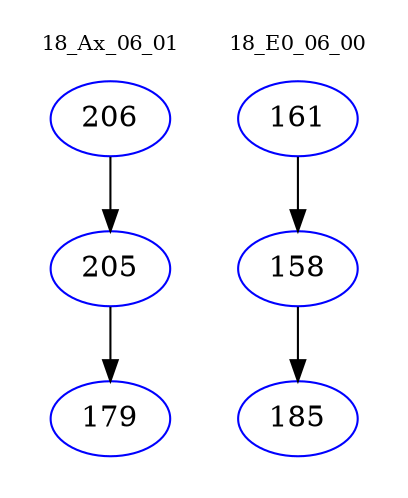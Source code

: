 digraph{
subgraph cluster_0 {
color = white
label = "18_Ax_06_01";
fontsize=10;
T0_206 [label="206", color="blue"]
T0_206 -> T0_205 [color="black"]
T0_205 [label="205", color="blue"]
T0_205 -> T0_179 [color="black"]
T0_179 [label="179", color="blue"]
}
subgraph cluster_1 {
color = white
label = "18_E0_06_00";
fontsize=10;
T1_161 [label="161", color="blue"]
T1_161 -> T1_158 [color="black"]
T1_158 [label="158", color="blue"]
T1_158 -> T1_185 [color="black"]
T1_185 [label="185", color="blue"]
}
}
